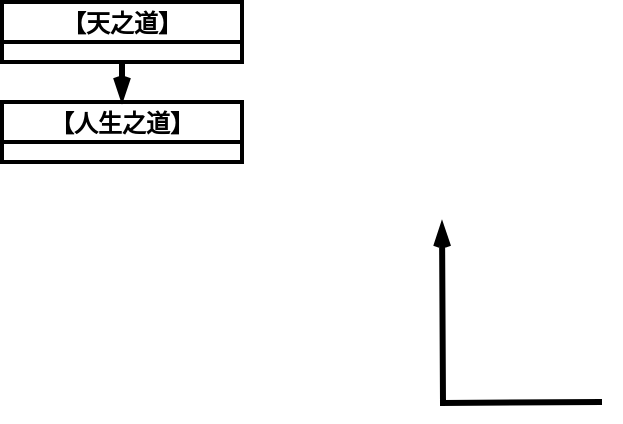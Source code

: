<mxfile version="24.7.2" type="github" pages="2">
  <diagram name="郑浩晖的道和术" id="xdd85kt4x6ykVew1ncTJ">
    <mxGraphModel dx="1430" dy="823" grid="1" gridSize="10" guides="1" tooltips="1" connect="1" arrows="1" fold="1" page="1" pageScale="1" pageWidth="827" pageHeight="1169" math="0" shadow="0">
      <root>
        <mxCell id="0" />
        <mxCell id="1" parent="0" />
        <mxCell id="6MZimNjnhGkX_BWOf8k2-2" value="  【人生之道】  " style="swimlane;startSize=20;labelBackgroundColor=default;strokeWidth=2;fillColor=default;glass=0;" parent="1" vertex="1" collapsed="1">
          <mxGeometry x="40" y="100" width="120" height="30" as="geometry">
            <mxRectangle x="40" y="100" width="640" height="480" as="alternateBounds" />
          </mxGeometry>
        </mxCell>
        <mxCell id="KErZZnCYTvHqdoczjKQW-4" value="" style="rounded=0;whiteSpace=wrap;html=1;" vertex="1" parent="6MZimNjnhGkX_BWOf8k2-2">
          <mxGeometry x="1" y="21" width="638" height="458" as="geometry" />
        </mxCell>
        <mxCell id="6MZimNjnhGkX_BWOf8k2-39" value="&lt;b&gt;用啥不重要，庸人自扰&lt;/b&gt;" style="rounded=0;whiteSpace=wrap;html=1;fillColor=none;fontColor=#333333;strokeColor=#666666;verticalAlign=top;dashed=1;" parent="6MZimNjnhGkX_BWOf8k2-2" vertex="1">
          <mxGeometry x="470" y="190" width="150" height="110" as="geometry" />
        </mxCell>
        <mxCell id="6MZimNjnhGkX_BWOf8k2-34" style="edgeStyle=orthogonalEdgeStyle;rounded=0;orthogonalLoop=1;jettySize=auto;html=1;entryX=0.5;entryY=0;entryDx=0;entryDy=0;strokeWidth=3;endArrow=openThin;endFill=0;" parent="6MZimNjnhGkX_BWOf8k2-2" source="6MZimNjnhGkX_BWOf8k2-12" target="6MZimNjnhGkX_BWOf8k2-14" edge="1">
          <mxGeometry relative="1" as="geometry" />
        </mxCell>
        <mxCell id="6MZimNjnhGkX_BWOf8k2-12" value="&lt;b&gt;道和术回答的问题&lt;/b&gt;" style="rounded=0;whiteSpace=wrap;html=1;fillColor=#f5f5f5;fontColor=#333333;strokeColor=#666666;verticalAlign=top;strokeWidth=2;" parent="6MZimNjnhGkX_BWOf8k2-2" vertex="1">
          <mxGeometry x="190" y="30" width="240" height="110" as="geometry" />
        </mxCell>
        <mxCell id="6MZimNjnhGkX_BWOf8k2-10" value="&lt;b style=&quot;color: rgb(51, 51, 51);&quot;&gt;【道】&lt;/b&gt;&lt;span style=&quot;color: rgb(51, 51, 51);&quot;&gt;&lt;b&gt;本质&lt;/b&gt;，回答：&quot;&lt;/span&gt;做什么，为什么&quot;" style="rounded=0;whiteSpace=wrap;html=1;verticalAlign=top;" parent="6MZimNjnhGkX_BWOf8k2-2" vertex="1">
          <mxGeometry x="200" y="60" width="220" height="30" as="geometry" />
        </mxCell>
        <mxCell id="6MZimNjnhGkX_BWOf8k2-13" value="&lt;b style=&quot;color: rgb(51, 51, 51);&quot;&gt;【术】&lt;/b&gt;&lt;span style=&quot;color: rgb(51, 51, 51);&quot;&gt;&lt;b&gt;方法&lt;/b&gt;，回答：&quot;用什么，怎么用&quot;&lt;/span&gt;" style="rounded=0;whiteSpace=wrap;html=1;verticalAlign=top;" parent="6MZimNjnhGkX_BWOf8k2-2" vertex="1">
          <mxGeometry x="200" y="100" width="220" height="30" as="geometry" />
        </mxCell>
        <mxCell id="6MZimNjnhGkX_BWOf8k2-36" style="edgeStyle=orthogonalEdgeStyle;rounded=0;orthogonalLoop=1;jettySize=auto;html=1;endArrow=openThin;endFill=0;strokeWidth=3;" parent="6MZimNjnhGkX_BWOf8k2-2" source="6MZimNjnhGkX_BWOf8k2-14" target="6MZimNjnhGkX_BWOf8k2-35" edge="1">
          <mxGeometry relative="1" as="geometry" />
        </mxCell>
        <mxCell id="6MZimNjnhGkX_BWOf8k2-14" value="&lt;b&gt;【人生之道】&lt;/b&gt;" style="rounded=0;whiteSpace=wrap;html=1;fillColor=#f5f5f5;fontColor=#333333;strokeColor=#666666;verticalAlign=top;strokeWidth=2;" parent="6MZimNjnhGkX_BWOf8k2-2" vertex="1">
          <mxGeometry x="190" y="170" width="240" height="110" as="geometry" />
        </mxCell>
        <mxCell id="6MZimNjnhGkX_BWOf8k2-15" value="&lt;b style=&quot;color: rgb(51, 51, 51);&quot;&gt;【道】&lt;/b&gt;&lt;span style=&quot;color: rgb(51, 51, 51);&quot;&gt;人为什么活着，活着做什么事&lt;/span&gt;" style="rounded=0;whiteSpace=wrap;html=1;verticalAlign=top;" parent="6MZimNjnhGkX_BWOf8k2-2" vertex="1">
          <mxGeometry x="200" y="200" width="220" height="30" as="geometry" />
        </mxCell>
        <mxCell id="6MZimNjnhGkX_BWOf8k2-18" value="以道驭术，术必成" style="text;html=1;align=center;verticalAlign=middle;whiteSpace=wrap;rounded=0;fontStyle=1" parent="6MZimNjnhGkX_BWOf8k2-2" vertex="1">
          <mxGeometry x="20" y="80" width="120" height="30" as="geometry" />
        </mxCell>
        <mxCell id="6MZimNjnhGkX_BWOf8k2-19" value="有术无道，止于术" style="text;html=1;align=center;verticalAlign=middle;whiteSpace=wrap;rounded=0;fontStyle=1" parent="6MZimNjnhGkX_BWOf8k2-2" vertex="1">
          <mxGeometry x="480" y="100" width="130" height="30" as="geometry" />
        </mxCell>
        <mxCell id="6MZimNjnhGkX_BWOf8k2-20" value="" style="endArrow=none;html=1;rounded=0;exitX=1;exitY=0.5;exitDx=0;exitDy=0;entryX=0;entryY=0.5;entryDx=0;entryDy=0;strokeWidth=2;fillColor=#f5f5f5;strokeColor=#666666;" parent="6MZimNjnhGkX_BWOf8k2-2" source="6MZimNjnhGkX_BWOf8k2-18" target="6MZimNjnhGkX_BWOf8k2-10" edge="1">
          <mxGeometry width="50" height="50" relative="1" as="geometry">
            <mxPoint x="110" y="-30" as="sourcePoint" />
            <mxPoint x="160" y="-80" as="targetPoint" />
          </mxGeometry>
        </mxCell>
        <mxCell id="6MZimNjnhGkX_BWOf8k2-21" value="" style="endArrow=none;html=1;rounded=0;exitX=1;exitY=0.5;exitDx=0;exitDy=0;entryX=0;entryY=0.5;entryDx=0;entryDy=0;strokeWidth=2;fillColor=#f5f5f5;strokeColor=#666666;" parent="6MZimNjnhGkX_BWOf8k2-2" source="6MZimNjnhGkX_BWOf8k2-18" target="6MZimNjnhGkX_BWOf8k2-13" edge="1">
          <mxGeometry width="50" height="50" relative="1" as="geometry">
            <mxPoint x="150" y="98" as="sourcePoint" />
            <mxPoint x="210" y="85" as="targetPoint" />
          </mxGeometry>
        </mxCell>
        <mxCell id="6MZimNjnhGkX_BWOf8k2-22" value="" style="endArrow=none;html=1;rounded=0;strokeWidth=2;fillColor=#f5f5f5;strokeColor=#666666;exitX=1;exitY=0.5;exitDx=0;exitDy=0;" parent="6MZimNjnhGkX_BWOf8k2-2" source="6MZimNjnhGkX_BWOf8k2-13" target="6MZimNjnhGkX_BWOf8k2-19" edge="1">
          <mxGeometry width="50" height="50" relative="1" as="geometry">
            <mxPoint x="420" y="113" as="sourcePoint" />
            <mxPoint x="210" y="125" as="targetPoint" />
          </mxGeometry>
        </mxCell>
        <mxCell id="6MZimNjnhGkX_BWOf8k2-23" value="有道无术，术可求" style="text;html=1;align=center;verticalAlign=middle;whiteSpace=wrap;rounded=0;fontStyle=1" parent="6MZimNjnhGkX_BWOf8k2-2" vertex="1">
          <mxGeometry x="480" y="60" width="130" height="30" as="geometry" />
        </mxCell>
        <mxCell id="6MZimNjnhGkX_BWOf8k2-24" value="" style="endArrow=none;html=1;rounded=0;strokeWidth=2;fillColor=#f5f5f5;strokeColor=#666666;exitX=1;exitY=0.5;exitDx=0;exitDy=0;entryX=0;entryY=0.5;entryDx=0;entryDy=0;" parent="6MZimNjnhGkX_BWOf8k2-2" source="6MZimNjnhGkX_BWOf8k2-10" target="6MZimNjnhGkX_BWOf8k2-23" edge="1">
          <mxGeometry width="50" height="50" relative="1" as="geometry">
            <mxPoint x="430" y="125" as="sourcePoint" />
            <mxPoint x="490" y="125" as="targetPoint" />
          </mxGeometry>
        </mxCell>
        <mxCell id="6MZimNjnhGkX_BWOf8k2-25" value="&lt;b style=&quot;color: rgb(51, 51, 51);&quot;&gt;【术】&lt;/b&gt;&lt;span style=&quot;color: rgb(51, 51, 51);&quot;&gt;人用什么活着，怎么才能用好&lt;/span&gt;" style="rounded=0;whiteSpace=wrap;html=1;verticalAlign=top;" parent="6MZimNjnhGkX_BWOf8k2-2" vertex="1">
          <mxGeometry x="200" y="240" width="220" height="30" as="geometry" />
        </mxCell>
        <mxCell id="6MZimNjnhGkX_BWOf8k2-27" value="用啃老活着&lt;div&gt;（&lt;span style=&quot;background-color: initial;&quot;&gt;啃老但打工体验生活）&lt;/span&gt;&lt;/div&gt;" style="text;html=1;align=center;verticalAlign=middle;whiteSpace=wrap;rounded=0;" parent="6MZimNjnhGkX_BWOf8k2-2" vertex="1">
          <mxGeometry x="480" y="220" width="140" height="30" as="geometry" />
        </mxCell>
        <mxCell id="6MZimNjnhGkX_BWOf8k2-29" value="用打工活着&lt;div&gt;（打工但钻研体验变强）&lt;br&gt;&lt;/div&gt;" style="text;html=1;align=center;verticalAlign=middle;whiteSpace=wrap;rounded=0;" parent="6MZimNjnhGkX_BWOf8k2-2" vertex="1">
          <mxGeometry x="480" y="260" width="140" height="30" as="geometry" />
        </mxCell>
        <mxCell id="6MZimNjnhGkX_BWOf8k2-30" value="" style="endArrow=none;html=1;rounded=0;strokeWidth=2;fillColor=#f5f5f5;strokeColor=#666666;exitX=1;exitY=0.25;exitDx=0;exitDy=0;entryX=0;entryY=0.5;entryDx=0;entryDy=0;" parent="6MZimNjnhGkX_BWOf8k2-2" source="6MZimNjnhGkX_BWOf8k2-25" target="6MZimNjnhGkX_BWOf8k2-27" edge="1">
          <mxGeometry width="50" height="50" relative="1" as="geometry">
            <mxPoint x="430" y="85" as="sourcePoint" />
            <mxPoint x="490" y="85" as="targetPoint" />
          </mxGeometry>
        </mxCell>
        <mxCell id="6MZimNjnhGkX_BWOf8k2-31" value="" style="endArrow=none;html=1;rounded=0;strokeWidth=2;fillColor=#f5f5f5;strokeColor=#666666;exitX=1;exitY=0.75;exitDx=0;exitDy=0;entryX=0;entryY=0.5;entryDx=0;entryDy=0;" parent="6MZimNjnhGkX_BWOf8k2-2" source="6MZimNjnhGkX_BWOf8k2-25" target="6MZimNjnhGkX_BWOf8k2-29" edge="1">
          <mxGeometry width="50" height="50" relative="1" as="geometry">
            <mxPoint x="430" y="125" as="sourcePoint" />
            <mxPoint x="490" y="125" as="targetPoint" />
          </mxGeometry>
        </mxCell>
        <mxCell id="6MZimNjnhGkX_BWOf8k2-32" value="&lt;div&gt;&lt;b style=&quot;background-color: initial;&quot;&gt;&lt;span style=&quot;background-color: initial;&quot;&gt;看世间百态&lt;/span&gt;&lt;/b&gt;&lt;br&gt;&lt;/div&gt;&lt;div&gt;&lt;b&gt;尝人间冷暖&lt;/b&gt;&lt;/div&gt;" style="text;html=1;align=center;verticalAlign=middle;whiteSpace=wrap;rounded=0;" parent="6MZimNjnhGkX_BWOf8k2-2" vertex="1">
          <mxGeometry x="20" y="210" width="120" height="50" as="geometry" />
        </mxCell>
        <mxCell id="6MZimNjnhGkX_BWOf8k2-33" value="" style="endArrow=none;html=1;rounded=0;strokeWidth=2;fillColor=#f5f5f5;strokeColor=#666666;entryX=1;entryY=0.5;entryDx=0;entryDy=0;exitX=0;exitY=0.5;exitDx=0;exitDy=0;" parent="6MZimNjnhGkX_BWOf8k2-2" source="6MZimNjnhGkX_BWOf8k2-15" target="6MZimNjnhGkX_BWOf8k2-32" edge="1">
          <mxGeometry width="50" height="50" relative="1" as="geometry">
            <mxPoint x="210" y="210" as="sourcePoint" />
            <mxPoint x="490" y="245" as="targetPoint" />
          </mxGeometry>
        </mxCell>
        <mxCell id="6MZimNjnhGkX_BWOf8k2-35" value="&lt;b&gt;【领域之道】&lt;/b&gt;" style="rounded=0;whiteSpace=wrap;html=1;fillColor=#f5f5f5;fontColor=#333333;strokeColor=#666666;verticalAlign=top;strokeWidth=2;" parent="6MZimNjnhGkX_BWOf8k2-2" vertex="1">
          <mxGeometry x="190" y="310" width="240" height="150" as="geometry" />
        </mxCell>
        <mxCell id="6MZimNjnhGkX_BWOf8k2-40" value="" style="endArrow=none;html=1;rounded=0;strokeWidth=2;fillColor=#f5f5f5;strokeColor=#666666;entryX=1;entryY=0.5;entryDx=0;entryDy=0;exitX=0;exitY=0.5;exitDx=0;exitDy=0;" parent="6MZimNjnhGkX_BWOf8k2-2" source="6MZimNjnhGkX_BWOf8k2-25" target="6MZimNjnhGkX_BWOf8k2-32" edge="1">
          <mxGeometry width="50" height="50" relative="1" as="geometry">
            <mxPoint x="210" y="225" as="sourcePoint" />
            <mxPoint x="150" y="225" as="targetPoint" />
          </mxGeometry>
        </mxCell>
        <mxCell id="6MZimNjnhGkX_BWOf8k2-41" value="&lt;b style=&quot;color: rgb(51, 51, 51);&quot;&gt;【领域之术】&lt;/b&gt;&lt;span style=&quot;color: rgb(51, 51, 51);&quot;&gt;回答&lt;/span&gt;&lt;span style=&quot;color: rgb(51, 51, 51);&quot;&gt;测试方法和技术&lt;/span&gt;" style="rounded=0;whiteSpace=wrap;html=1;verticalAlign=top;" parent="6MZimNjnhGkX_BWOf8k2-2" vertex="1">
          <mxGeometry x="200" y="420" width="220" height="30" as="geometry" />
        </mxCell>
        <mxCell id="6MZimNjnhGkX_BWOf8k2-42" value="&lt;b style=&quot;color: rgb(51, 51, 51);&quot;&gt;【人生之道】&lt;/b&gt;&lt;span style=&quot;color: rgb(51, 51, 51);&quot;&gt;回答&lt;/span&gt;&lt;span style=&quot;color: rgb(51, 51, 51);&quot;&gt;深耕测试领域的动机&lt;/span&gt;" style="rounded=0;whiteSpace=wrap;html=1;verticalAlign=top;" parent="6MZimNjnhGkX_BWOf8k2-2" vertex="1">
          <mxGeometry x="200" y="340" width="220" height="30" as="geometry" />
        </mxCell>
        <mxCell id="6MZimNjnhGkX_BWOf8k2-43" value="&lt;span style=&quot;font-weight: normal;&quot;&gt;白盒测工具链&lt;/span&gt;&lt;div&gt;&lt;span style=&quot;font-weight: 400;&quot;&gt;黑盒测工具链&lt;/span&gt;&lt;/div&gt;" style="text;html=1;align=center;verticalAlign=middle;whiteSpace=wrap;rounded=0;fontStyle=1" parent="6MZimNjnhGkX_BWOf8k2-2" vertex="1">
          <mxGeometry x="470" y="420" width="140" height="30" as="geometry" />
        </mxCell>
        <mxCell id="6MZimNjnhGkX_BWOf8k2-44" value="" style="endArrow=none;html=1;rounded=0;strokeWidth=2;fillColor=#f5f5f5;strokeColor=#666666;exitX=1;exitY=0.5;exitDx=0;exitDy=0;entryX=0;entryY=0.5;entryDx=0;entryDy=0;" parent="6MZimNjnhGkX_BWOf8k2-2" source="6MZimNjnhGkX_BWOf8k2-41" target="6MZimNjnhGkX_BWOf8k2-43" edge="1">
          <mxGeometry width="50" height="50" relative="1" as="geometry">
            <mxPoint x="430" y="313" as="sourcePoint" />
            <mxPoint x="490" y="325" as="targetPoint" />
          </mxGeometry>
        </mxCell>
        <mxCell id="6MZimNjnhGkX_BWOf8k2-49" value="&lt;b style=&quot;color: rgb(51, 51, 51);&quot;&gt;【领域之道】&lt;/b&gt;&lt;span style=&quot;color: rgb(51, 51, 51);&quot;&gt;回答&lt;/span&gt;&lt;span style=&quot;color: rgb(51, 51, 51);&quot;&gt;测试理念和原则&lt;/span&gt;" style="rounded=0;whiteSpace=wrap;html=1;verticalAlign=top;" parent="6MZimNjnhGkX_BWOf8k2-2" vertex="1">
          <mxGeometry x="200" y="380" width="220" height="30" as="geometry" />
        </mxCell>
        <mxCell id="6MZimNjnhGkX_BWOf8k2-50" value="&lt;span style=&quot;font-weight: 400;&quot;&gt;在软件内覆盖代码逻辑&lt;/span&gt;&lt;div&gt;&lt;span style=&quot;font-weight: 400;&quot;&gt;从软件外覆盖用户场景&lt;/span&gt;&lt;/div&gt;" style="text;html=1;align=center;verticalAlign=middle;whiteSpace=wrap;rounded=0;fontStyle=1" parent="6MZimNjnhGkX_BWOf8k2-2" vertex="1">
          <mxGeometry x="470" y="375" width="140" height="40" as="geometry" />
        </mxCell>
        <mxCell id="6MZimNjnhGkX_BWOf8k2-51" value="" style="endArrow=none;html=1;rounded=0;strokeWidth=2;fillColor=#f5f5f5;strokeColor=#666666;exitX=1;exitY=0.5;exitDx=0;exitDy=0;entryX=0;entryY=0.5;entryDx=0;entryDy=0;" parent="6MZimNjnhGkX_BWOf8k2-2" source="6MZimNjnhGkX_BWOf8k2-49" target="6MZimNjnhGkX_BWOf8k2-50" edge="1">
          <mxGeometry width="50" height="50" relative="1" as="geometry">
            <mxPoint x="430" y="445" as="sourcePoint" />
            <mxPoint x="480" y="445" as="targetPoint" />
          </mxGeometry>
        </mxCell>
        <mxCell id="6MZimNjnhGkX_BWOf8k2-52" value="&lt;span style=&quot;font-weight: 400;&quot;&gt;探索体验测试工程&lt;/span&gt;&lt;div&gt;&lt;span style=&quot;font-weight: 400; background-color: initial;&quot;&gt;领域的风景&lt;/span&gt;&lt;/div&gt;" style="text;html=1;align=center;verticalAlign=middle;whiteSpace=wrap;rounded=0;fontStyle=1" parent="6MZimNjnhGkX_BWOf8k2-2" vertex="1">
          <mxGeometry x="470" y="335" width="140" height="40" as="geometry" />
        </mxCell>
        <mxCell id="6MZimNjnhGkX_BWOf8k2-53" value="" style="endArrow=none;html=1;rounded=0;strokeWidth=2;fillColor=#f5f5f5;strokeColor=#666666;exitX=1;exitY=0.5;exitDx=0;exitDy=0;entryX=0;entryY=0.5;entryDx=0;entryDy=0;" parent="6MZimNjnhGkX_BWOf8k2-2" source="6MZimNjnhGkX_BWOf8k2-42" target="6MZimNjnhGkX_BWOf8k2-52" edge="1">
          <mxGeometry width="50" height="50" relative="1" as="geometry">
            <mxPoint x="430" y="273" as="sourcePoint" />
            <mxPoint x="490" y="285" as="targetPoint" />
          </mxGeometry>
        </mxCell>
        <mxCell id="6MZimNjnhGkX_BWOf8k2-54" value="&lt;span style=&quot;font-weight: normal;&quot;&gt;虚，但可名状&lt;/span&gt;" style="text;html=1;align=center;verticalAlign=middle;whiteSpace=wrap;rounded=0;fontStyle=1" parent="6MZimNjnhGkX_BWOf8k2-2" vertex="1">
          <mxGeometry x="100" y="380" width="80" height="30" as="geometry" />
        </mxCell>
        <mxCell id="6MZimNjnhGkX_BWOf8k2-55" value="&lt;span style=&quot;font-weight: normal;&quot;&gt;虚而不可名状&lt;/span&gt;" style="text;html=1;align=center;verticalAlign=middle;whiteSpace=wrap;rounded=0;fontStyle=1" parent="6MZimNjnhGkX_BWOf8k2-2" vertex="1">
          <mxGeometry x="100" y="340" width="80" height="30" as="geometry" />
        </mxCell>
        <mxCell id="6MZimNjnhGkX_BWOf8k2-56" value="" style="endArrow=none;html=1;rounded=0;strokeWidth=2;fillColor=#f5f5f5;strokeColor=#666666;exitX=1;exitY=0.5;exitDx=0;exitDy=0;entryX=0;entryY=0.5;entryDx=0;entryDy=0;" parent="6MZimNjnhGkX_BWOf8k2-2" source="6MZimNjnhGkX_BWOf8k2-55" target="6MZimNjnhGkX_BWOf8k2-42" edge="1">
          <mxGeometry width="50" height="50" relative="1" as="geometry">
            <mxPoint x="430" y="365" as="sourcePoint" />
            <mxPoint x="480" y="365" as="targetPoint" />
          </mxGeometry>
        </mxCell>
        <mxCell id="6MZimNjnhGkX_BWOf8k2-57" value="" style="endArrow=none;html=1;rounded=0;strokeWidth=2;fillColor=#f5f5f5;strokeColor=#666666;entryX=0;entryY=0.5;entryDx=0;entryDy=0;" parent="6MZimNjnhGkX_BWOf8k2-2" source="6MZimNjnhGkX_BWOf8k2-54" target="6MZimNjnhGkX_BWOf8k2-49" edge="1">
          <mxGeometry width="50" height="50" relative="1" as="geometry">
            <mxPoint x="150" y="365" as="sourcePoint" />
            <mxPoint x="210" y="365" as="targetPoint" />
          </mxGeometry>
        </mxCell>
        <mxCell id="6MZimNjnhGkX_BWOf8k2-58" value="&lt;span style=&quot;font-weight: normal;&quot;&gt;实，也可名状&lt;/span&gt;" style="text;html=1;align=center;verticalAlign=middle;whiteSpace=wrap;rounded=0;fontStyle=1" parent="6MZimNjnhGkX_BWOf8k2-2" vertex="1">
          <mxGeometry x="100" y="420" width="80" height="30" as="geometry" />
        </mxCell>
        <mxCell id="6MZimNjnhGkX_BWOf8k2-59" value="" style="endArrow=none;html=1;rounded=0;strokeWidth=2;fillColor=#f5f5f5;strokeColor=#666666;entryX=0;entryY=0.5;entryDx=0;entryDy=0;exitX=1;exitY=0.5;exitDx=0;exitDy=0;" parent="6MZimNjnhGkX_BWOf8k2-2" source="6MZimNjnhGkX_BWOf8k2-58" target="6MZimNjnhGkX_BWOf8k2-41" edge="1">
          <mxGeometry width="50" height="50" relative="1" as="geometry">
            <mxPoint x="170" y="405" as="sourcePoint" />
            <mxPoint x="210" y="405" as="targetPoint" />
          </mxGeometry>
        </mxCell>
        <mxCell id="6MZimNjnhGkX_BWOf8k2-60" value="&lt;span style=&quot;&quot;&gt;&lt;b&gt;上人用道&lt;/b&gt;&lt;/span&gt;" style="text;html=1;align=center;verticalAlign=middle;whiteSpace=wrap;rounded=0;fontStyle=0" parent="6MZimNjnhGkX_BWOf8k2-2" vertex="1">
          <mxGeometry x="10" y="360" width="60" height="30" as="geometry" />
        </mxCell>
        <mxCell id="6MZimNjnhGkX_BWOf8k2-61" value="" style="endArrow=none;html=1;rounded=0;strokeWidth=2;fillColor=#f5f5f5;strokeColor=#666666;exitX=1;exitY=0.25;exitDx=0;exitDy=0;entryX=0;entryY=0.75;entryDx=0;entryDy=0;" parent="6MZimNjnhGkX_BWOf8k2-2" source="6MZimNjnhGkX_BWOf8k2-60" target="6MZimNjnhGkX_BWOf8k2-55" edge="1">
          <mxGeometry width="50" height="50" relative="1" as="geometry">
            <mxPoint x="190" y="365" as="sourcePoint" />
            <mxPoint x="210" y="365" as="targetPoint" />
          </mxGeometry>
        </mxCell>
        <mxCell id="6MZimNjnhGkX_BWOf8k2-62" value="" style="endArrow=none;html=1;rounded=0;strokeWidth=2;fillColor=#f5f5f5;strokeColor=#666666;exitX=1;exitY=0.75;exitDx=0;exitDy=0;entryX=0;entryY=0.25;entryDx=0;entryDy=0;" parent="6MZimNjnhGkX_BWOf8k2-2" source="6MZimNjnhGkX_BWOf8k2-60" target="6MZimNjnhGkX_BWOf8k2-54" edge="1">
          <mxGeometry width="50" height="50" relative="1" as="geometry">
            <mxPoint x="80" y="378" as="sourcePoint" />
            <mxPoint x="110" y="365" as="targetPoint" />
          </mxGeometry>
        </mxCell>
        <mxCell id="6MZimNjnhGkX_BWOf8k2-63" value="中人用术" style="text;html=1;align=center;verticalAlign=middle;whiteSpace=wrap;rounded=0;fontStyle=1" parent="6MZimNjnhGkX_BWOf8k2-2" vertex="1">
          <mxGeometry x="10" y="400" width="60" height="30" as="geometry" />
        </mxCell>
        <mxCell id="6MZimNjnhGkX_BWOf8k2-64" value="" style="endArrow=none;html=1;rounded=0;strokeWidth=2;fillColor=#f5f5f5;strokeColor=#666666;exitX=1;exitY=0.25;exitDx=0;exitDy=0;entryX=0;entryY=0.75;entryDx=0;entryDy=0;" parent="6MZimNjnhGkX_BWOf8k2-2" source="6MZimNjnhGkX_BWOf8k2-63" target="6MZimNjnhGkX_BWOf8k2-54" edge="1">
          <mxGeometry width="50" height="50" relative="1" as="geometry">
            <mxPoint x="80" y="393" as="sourcePoint" />
            <mxPoint x="110" y="398" as="targetPoint" />
          </mxGeometry>
        </mxCell>
        <mxCell id="6MZimNjnhGkX_BWOf8k2-65" value="" style="endArrow=none;html=1;rounded=0;strokeWidth=2;fillColor=#f5f5f5;strokeColor=#666666;exitX=1;exitY=0.75;exitDx=0;exitDy=0;entryX=0;entryY=0.25;entryDx=0;entryDy=0;" parent="6MZimNjnhGkX_BWOf8k2-2" source="6MZimNjnhGkX_BWOf8k2-63" target="6MZimNjnhGkX_BWOf8k2-58" edge="1">
          <mxGeometry width="50" height="50" relative="1" as="geometry">
            <mxPoint x="80" y="418" as="sourcePoint" />
            <mxPoint x="110" y="413" as="targetPoint" />
          </mxGeometry>
        </mxCell>
        <mxCell id="6MZimNjnhGkX_BWOf8k2-66" value="下人用力" style="text;html=1;align=center;verticalAlign=middle;whiteSpace=wrap;rounded=0;fontStyle=1" parent="6MZimNjnhGkX_BWOf8k2-2" vertex="1">
          <mxGeometry x="10" y="440" width="60" height="30" as="geometry" />
        </mxCell>
        <mxCell id="hi7xWr7pKZvXfxkQETyn-13" style="rounded=0;orthogonalLoop=1;jettySize=auto;html=1;endArrow=openThin;endFill=0;strokeWidth=3;entryX=0.5;entryY=0;entryDx=0;entryDy=0;edgeStyle=orthogonalEdgeStyle;exitX=0.5;exitY=1;exitDx=0;exitDy=0;" edge="1" parent="1" source="KErZZnCYTvHqdoczjKQW-20">
          <mxGeometry relative="1" as="geometry">
            <mxPoint x="340" y="250" as="sourcePoint" />
            <mxPoint x="260" y="160" as="targetPoint" />
            <Array as="points" />
          </mxGeometry>
        </mxCell>
        <mxCell id="qCd09o-R3Io5yO6Jf_Y7-26" style="rounded=0;orthogonalLoop=1;jettySize=auto;html=1;endArrow=openThin;endFill=0;strokeWidth=3;entryX=0.5;entryY=0;entryDx=0;entryDy=0;exitX=0.5;exitY=1;exitDx=0;exitDy=0;edgeStyle=orthogonalEdgeStyle;" edge="1" parent="1" source="uPz3xuU_u2_CBkP906r7-39" target="6MZimNjnhGkX_BWOf8k2-2">
          <mxGeometry relative="1" as="geometry">
            <mxPoint x="100" y="70" as="sourcePoint" />
            <mxPoint x="110" y="170" as="targetPoint" />
          </mxGeometry>
        </mxCell>
        <mxCell id="uPz3xuU_u2_CBkP906r7-38" value="  【天之道】  " style="swimlane;startSize=20;labelBackgroundColor=default;strokeWidth=2;" vertex="1" collapsed="1" parent="1">
          <mxGeometry x="40" y="50" width="120" height="30" as="geometry">
            <mxRectangle x="40" y="50" width="640" height="480" as="alternateBounds" />
          </mxGeometry>
        </mxCell>
        <mxCell id="uPz3xuU_u2_CBkP906r7-39" value="" style="rounded=0;whiteSpace=wrap;html=1;strokeColor=none;" vertex="1" parent="uPz3xuU_u2_CBkP906r7-38">
          <mxGeometry x="1" y="21" width="638" height="458" as="geometry" />
        </mxCell>
        <mxCell id="uPz3xuU_u2_CBkP906r7-40" value="" style="rounded=0;orthogonalLoop=1;jettySize=auto;html=1;endArrow=openThin;endFill=0;strokeWidth=3;exitX=0.5;exitY=1;exitDx=0;exitDy=0;entryX=0.5;entryY=0;entryDx=0;entryDy=0;" edge="1" parent="uPz3xuU_u2_CBkP906r7-38" source="uPz3xuU_u2_CBkP906r7-47" target="uPz3xuU_u2_CBkP906r7-41">
          <mxGeometry x="-0.2" y="15" relative="1" as="geometry">
            <mxPoint x="220" y="244.66" as="sourcePoint" />
            <mxPoint x="240" y="200" as="targetPoint" />
            <mxPoint as="offset" />
          </mxGeometry>
        </mxCell>
        <mxCell id="uPz3xuU_u2_CBkP906r7-41" value="&lt;b&gt;人之道：&lt;/b&gt;我之前" style="rounded=0;whiteSpace=wrap;html=1;fillColor=#f5f5f5;fontColor=#333333;strokeColor=#666666;verticalAlign=top;strokeWidth=2;" vertex="1" parent="uPz3xuU_u2_CBkP906r7-38">
          <mxGeometry x="40" y="135" width="560" height="70" as="geometry" />
        </mxCell>
        <mxCell id="uPz3xuU_u2_CBkP906r7-42" value="&lt;b&gt;人类社会的本质&lt;/b&gt;" style="rounded=0;whiteSpace=wrap;html=1;verticalAlign=top;strokeWidth=2;" vertex="1" parent="uPz3xuU_u2_CBkP906r7-38">
          <mxGeometry x="490" y="165" width="100" height="30" as="geometry" />
        </mxCell>
        <mxCell id="uPz3xuU_u2_CBkP906r7-43" value="&lt;b&gt;人和事物的关系&lt;/b&gt;" style="rounded=0;whiteSpace=wrap;html=1;verticalAlign=top;strokeWidth=2;" vertex="1" parent="uPz3xuU_u2_CBkP906r7-38">
          <mxGeometry x="380" y="165" width="100" height="30" as="geometry" />
        </mxCell>
        <mxCell id="uPz3xuU_u2_CBkP906r7-44" value="&lt;b&gt;人类文明的起源&lt;/b&gt;" style="rounded=0;whiteSpace=wrap;html=1;verticalAlign=top;strokeWidth=2;" vertex="1" parent="uPz3xuU_u2_CBkP906r7-38">
          <mxGeometry x="50" y="165" width="100" height="30" as="geometry" />
        </mxCell>
        <mxCell id="uPz3xuU_u2_CBkP906r7-45" value="&lt;b&gt;人类文明的演变&lt;/b&gt;" style="rounded=0;whiteSpace=wrap;html=1;verticalAlign=top;strokeWidth=2;" vertex="1" parent="uPz3xuU_u2_CBkP906r7-38">
          <mxGeometry x="160" y="165" width="100" height="30" as="geometry" />
        </mxCell>
        <mxCell id="uPz3xuU_u2_CBkP906r7-46" value="&lt;b&gt;人类文明的意义&lt;/b&gt;" style="rounded=0;whiteSpace=wrap;html=1;verticalAlign=top;strokeWidth=2;" vertex="1" parent="uPz3xuU_u2_CBkP906r7-38">
          <mxGeometry x="270" y="165" width="100" height="30" as="geometry" />
        </mxCell>
        <mxCell id="uPz3xuU_u2_CBkP906r7-47" value="&lt;b&gt;天之道：&lt;/b&gt;人之前" style="rounded=0;whiteSpace=wrap;html=1;fillColor=#f5f5f5;fontColor=#333333;strokeColor=#666666;verticalAlign=top;strokeWidth=2;" vertex="1" parent="uPz3xuU_u2_CBkP906r7-38">
          <mxGeometry x="40" y="40" width="560" height="70" as="geometry" />
        </mxCell>
        <mxCell id="uPz3xuU_u2_CBkP906r7-48" value="&lt;b&gt;世界的起源&lt;/b&gt;" style="rounded=0;whiteSpace=wrap;html=1;verticalAlign=top;strokeWidth=2;" vertex="1" parent="uPz3xuU_u2_CBkP906r7-38">
          <mxGeometry x="50" y="70" width="100" height="30" as="geometry" />
        </mxCell>
        <mxCell id="uPz3xuU_u2_CBkP906r7-49" value="&lt;b&gt;万物的演变&lt;/b&gt;" style="rounded=0;whiteSpace=wrap;html=1;verticalAlign=top;strokeWidth=2;" vertex="1" parent="uPz3xuU_u2_CBkP906r7-38">
          <mxGeometry x="160" y="70" width="98" height="30" as="geometry" />
        </mxCell>
        <mxCell id="uPz3xuU_u2_CBkP906r7-50" value="&lt;b&gt;事物的关系&lt;/b&gt;" style="rounded=0;whiteSpace=wrap;html=1;verticalAlign=top;strokeWidth=2;" vertex="1" parent="uPz3xuU_u2_CBkP906r7-38">
          <mxGeometry x="380" y="70" width="100" height="30" as="geometry" />
        </mxCell>
        <mxCell id="uPz3xuU_u2_CBkP906r7-51" value="&lt;b&gt;群体的本质&lt;/b&gt;" style="rounded=0;whiteSpace=wrap;html=1;verticalAlign=top;strokeWidth=2;" vertex="1" parent="uPz3xuU_u2_CBkP906r7-38">
          <mxGeometry x="490" y="70" width="100" height="30" as="geometry" />
        </mxCell>
        <mxCell id="uPz3xuU_u2_CBkP906r7-52" value="&lt;b&gt;存在的意义&lt;/b&gt;" style="rounded=0;whiteSpace=wrap;html=1;verticalAlign=top;strokeWidth=2;" vertex="1" parent="uPz3xuU_u2_CBkP906r7-38">
          <mxGeometry x="270" y="70" width="98" height="30" as="geometry" />
        </mxCell>
        <mxCell id="uPz3xuU_u2_CBkP906r7-53" value="&lt;b&gt;我之道：&lt;/b&gt;我之后" style="rounded=0;whiteSpace=wrap;html=1;fillColor=#f5f5f5;fontColor=#333333;strokeColor=#666666;verticalAlign=top;strokeWidth=2;" vertex="1" parent="uPz3xuU_u2_CBkP906r7-38">
          <mxGeometry x="40" y="230" width="560" height="70" as="geometry" />
        </mxCell>
        <mxCell id="uPz3xuU_u2_CBkP906r7-54" value="" style="rounded=0;orthogonalLoop=1;jettySize=auto;html=1;endArrow=openThin;endFill=0;strokeWidth=3;exitX=0.5;exitY=1;exitDx=0;exitDy=0;entryX=0.5;entryY=0;entryDx=0;entryDy=0;" edge="1" parent="uPz3xuU_u2_CBkP906r7-38">
          <mxGeometry x="-0.2" y="15" relative="1" as="geometry">
            <mxPoint x="319.71" y="205" as="sourcePoint" />
            <mxPoint x="319.71" y="230" as="targetPoint" />
            <mxPoint as="offset" />
          </mxGeometry>
        </mxCell>
        <mxCell id="uPz3xuU_u2_CBkP906r7-55" value="" style="rounded=0;orthogonalLoop=1;jettySize=auto;html=1;endArrow=none;endFill=0;fillColor=#f5f5f5;strokeColor=#666666;strokeWidth=2;exitX=0.5;exitY=1;exitDx=0;exitDy=0;entryX=0.5;entryY=0;entryDx=0;entryDy=0;" edge="1" parent="uPz3xuU_u2_CBkP906r7-38" source="uPz3xuU_u2_CBkP906r7-56" target="uPz3xuU_u2_CBkP906r7-74">
          <mxGeometry relative="1" as="geometry" />
        </mxCell>
        <mxCell id="uPz3xuU_u2_CBkP906r7-56" value="&lt;b&gt;我的人生之道&lt;/b&gt;" style="rounded=0;whiteSpace=wrap;html=1;verticalAlign=top;strokeWidth=2;" vertex="1" parent="uPz3xuU_u2_CBkP906r7-38">
          <mxGeometry x="50" y="260" width="100" height="30" as="geometry" />
        </mxCell>
        <mxCell id="uPz3xuU_u2_CBkP906r7-57" value="&lt;b&gt;我的为人之道&lt;/b&gt;" style="rounded=0;whiteSpace=wrap;html=1;verticalAlign=top;strokeWidth=2;" vertex="1" parent="uPz3xuU_u2_CBkP906r7-38">
          <mxGeometry x="160" y="260" width="100" height="30" as="geometry" />
        </mxCell>
        <mxCell id="uPz3xuU_u2_CBkP906r7-58" value="&lt;b&gt;我的处世之道&lt;/b&gt;" style="rounded=0;whiteSpace=wrap;html=1;verticalAlign=top;strokeWidth=2;" vertex="1" parent="uPz3xuU_u2_CBkP906r7-38">
          <mxGeometry x="270" y="260" width="100" height="30" as="geometry" />
        </mxCell>
        <mxCell id="uPz3xuU_u2_CBkP906r7-59" value="&lt;b&gt;我的行事之道&lt;/b&gt;" style="rounded=0;whiteSpace=wrap;html=1;verticalAlign=top;strokeWidth=2;" vertex="1" parent="uPz3xuU_u2_CBkP906r7-38">
          <mxGeometry x="380" y="260" width="100" height="30" as="geometry" />
        </mxCell>
        <mxCell id="uPz3xuU_u2_CBkP906r7-60" value="&lt;b&gt;我的领域之道&lt;/b&gt;" style="rounded=0;whiteSpace=wrap;html=1;verticalAlign=top;strokeWidth=2;" vertex="1" parent="uPz3xuU_u2_CBkP906r7-38">
          <mxGeometry x="490" y="260" width="100" height="30" as="geometry" />
        </mxCell>
        <mxCell id="uPz3xuU_u2_CBkP906r7-61" value="和自己相处的理念" style="text;html=1;align=center;verticalAlign=middle;whiteSpace=wrap;rounded=0;labelBackgroundColor=default;" vertex="1" parent="uPz3xuU_u2_CBkP906r7-38">
          <mxGeometry x="50" y="330" width="100" height="30" as="geometry" />
        </mxCell>
        <mxCell id="uPz3xuU_u2_CBkP906r7-62" value="" style="rounded=0;orthogonalLoop=1;jettySize=auto;html=1;endArrow=none;endFill=0;fillColor=#f5f5f5;strokeColor=#666666;strokeWidth=2;entryX=0.5;entryY=0;entryDx=0;entryDy=0;" edge="1" parent="uPz3xuU_u2_CBkP906r7-38" target="uPz3xuU_u2_CBkP906r7-71">
          <mxGeometry relative="1" as="geometry">
            <mxPoint x="210" y="290" as="sourcePoint" />
            <mxPoint x="209.86" y="330" as="targetPoint" />
          </mxGeometry>
        </mxCell>
        <mxCell id="uPz3xuU_u2_CBkP906r7-63" value="" style="rounded=0;orthogonalLoop=1;jettySize=auto;html=1;endArrow=none;endFill=0;fillColor=#f5f5f5;strokeColor=#666666;strokeWidth=2;exitX=0.5;exitY=1;exitDx=0;exitDy=0;entryX=0.5;entryY=0;entryDx=0;entryDy=0;" edge="1" parent="uPz3xuU_u2_CBkP906r7-38" target="uPz3xuU_u2_CBkP906r7-70">
          <mxGeometry relative="1" as="geometry">
            <mxPoint x="319.63" y="290" as="sourcePoint" />
            <mxPoint x="318.37" y="330" as="targetPoint" />
          </mxGeometry>
        </mxCell>
        <mxCell id="uPz3xuU_u2_CBkP906r7-64" value="" style="rounded=0;orthogonalLoop=1;jettySize=auto;html=1;endArrow=none;endFill=0;fillColor=#f5f5f5;strokeColor=#666666;strokeWidth=2;exitX=0.5;exitY=1;exitDx=0;exitDy=0;entryX=0.5;entryY=0;entryDx=0;entryDy=0;" edge="1" parent="uPz3xuU_u2_CBkP906r7-38" source="uPz3xuU_u2_CBkP906r7-59" target="uPz3xuU_u2_CBkP906r7-68">
          <mxGeometry relative="1" as="geometry">
            <mxPoint x="329.63" y="300" as="sourcePoint" />
            <mxPoint x="430" y="330" as="targetPoint" />
          </mxGeometry>
        </mxCell>
        <mxCell id="uPz3xuU_u2_CBkP906r7-65" value="" style="rounded=0;orthogonalLoop=1;jettySize=auto;html=1;endArrow=none;endFill=0;fillColor=#f5f5f5;strokeColor=#666666;strokeWidth=2;exitX=0.5;exitY=1;exitDx=0;exitDy=0;entryX=0.5;entryY=0;entryDx=0;entryDy=0;" edge="1" parent="uPz3xuU_u2_CBkP906r7-38" source="uPz3xuU_u2_CBkP906r7-60" target="uPz3xuU_u2_CBkP906r7-66">
          <mxGeometry relative="1" as="geometry">
            <mxPoint x="440" y="300" as="sourcePoint" />
            <mxPoint x="440" y="340" as="targetPoint" />
          </mxGeometry>
        </mxCell>
        <mxCell id="uPz3xuU_u2_CBkP906r7-66" value="&lt;div&gt;&lt;span style=&quot;forced-color-adjust: none; color: rgb(0, 0, 0); font-family: Helvetica; font-size: 12px; font-style: normal; font-variant-ligatures: normal; font-variant-caps: normal; letter-spacing: normal; orphans: 2; text-indent: 0px; text-transform: none; widows: 2; word-spacing: 0px; -webkit-text-stroke-width: 0px; white-space: normal; background-color: rgb(251, 251, 251); text-decoration-thickness: initial; text-decoration-style: initial; text-decoration-color: initial;&quot;&gt;&lt;b&gt;例【测试之道】&lt;/b&gt;&lt;/span&gt;&lt;/div&gt;&lt;span style=&quot;forced-color-adjust: none; color: rgb(0, 0, 0); font-family: Helvetica; font-size: 12px; font-style: normal; font-variant-ligatures: normal; font-variant-caps: normal; letter-spacing: normal; orphans: 2; text-indent: 0px; text-transform: none; widows: 2; word-spacing: 0px; -webkit-text-stroke-width: 0px; white-space: normal; background-color: rgb(251, 251, 251); text-decoration-thickness: initial; text-decoration-style: initial; text-decoration-color: initial; font-weight: 400;&quot;&gt;内测代码逻辑&lt;/span&gt;&lt;div style=&quot;forced-color-adjust: none; color: rgb(0, 0, 0); font-family: Helvetica; font-size: 12px; font-style: normal; font-variant-ligatures: normal; font-variant-caps: normal; font-weight: 700; letter-spacing: normal; orphans: 2; text-indent: 0px; text-transform: none; widows: 2; word-spacing: 0px; -webkit-text-stroke-width: 0px; white-space: normal; background-color: rgb(251, 251, 251); text-decoration-thickness: initial; text-decoration-style: initial; text-decoration-color: initial;&quot;&gt;&lt;span style=&quot;forced-color-adjust: none; font-weight: 400;&quot;&gt;外测用户场景&lt;/span&gt;&lt;/div&gt;" style="text;whiteSpace=wrap;html=1;verticalAlign=middle;align=center;" vertex="1" parent="uPz3xuU_u2_CBkP906r7-38">
          <mxGeometry x="490" y="390" width="100" height="60" as="geometry" />
        </mxCell>
        <mxCell id="uPz3xuU_u2_CBkP906r7-67" value="某领域内部的理念" style="text;html=1;align=center;verticalAlign=middle;whiteSpace=wrap;rounded=0;labelBackgroundColor=default;" vertex="1" parent="uPz3xuU_u2_CBkP906r7-38">
          <mxGeometry x="490" y="330" width="100" height="30" as="geometry" />
        </mxCell>
        <mxCell id="uPz3xuU_u2_CBkP906r7-68" value="&lt;div&gt;&lt;span style=&quot;forced-color-adjust: none; color: rgb(0, 0, 0); font-family: Helvetica; font-size: 12px; font-style: normal; font-variant-ligatures: normal; font-variant-caps: normal; letter-spacing: normal; orphans: 2; text-indent: 0px; text-transform: none; widows: 2; word-spacing: 0px; -webkit-text-stroke-width: 0px; white-space: normal; background-color: rgb(251, 251, 251); text-decoration-thickness: initial; text-decoration-style: initial; text-decoration-color: initial;&quot;&gt;&lt;b&gt;例【学习之道】&lt;/b&gt;&lt;/span&gt;&lt;/div&gt;&lt;span style=&quot;forced-color-adjust: none; color: rgb(0, 0, 0); font-family: Helvetica; font-size: 12px; font-style: normal; font-variant-ligatures: normal; font-variant-caps: normal; letter-spacing: normal; orphans: 2; text-indent: 0px; text-transform: none; widows: 2; word-spacing: 0px; -webkit-text-stroke-width: 0px; white-space: normal; background-color: rgb(251, 251, 251); text-decoration-thickness: initial; text-decoration-style: initial; text-decoration-color: initial; font-weight: 400;&quot;&gt;看别人怎么做&lt;/span&gt;&lt;div&gt;自己动手试做&lt;/div&gt;" style="text;whiteSpace=wrap;html=1;verticalAlign=middle;align=center;" vertex="1" parent="uPz3xuU_u2_CBkP906r7-38">
          <mxGeometry x="380" y="390" width="100" height="60" as="geometry" />
        </mxCell>
        <mxCell id="uPz3xuU_u2_CBkP906r7-69" value="跨领域共享的理念" style="text;html=1;align=center;verticalAlign=middle;whiteSpace=wrap;rounded=0;labelBackgroundColor=default;" vertex="1" parent="uPz3xuU_u2_CBkP906r7-38">
          <mxGeometry x="380" y="330" width="100" height="30" as="geometry" />
        </mxCell>
        <mxCell id="uPz3xuU_u2_CBkP906r7-70" value="&lt;div&gt;&lt;span style=&quot;forced-color-adjust: none; color: rgb(0, 0, 0); font-family: Helvetica; font-size: 12px; font-style: normal; font-variant-ligatures: normal; font-variant-caps: normal; letter-spacing: normal; orphans: 2; text-indent: 0px; text-transform: none; widows: 2; word-spacing: 0px; -webkit-text-stroke-width: 0px; white-space: normal; background-color: rgb(251, 251, 251); text-decoration-thickness: initial; text-decoration-style: initial; text-decoration-color: initial;&quot;&gt;&lt;b&gt;例【自然之道】&lt;/b&gt;&lt;/span&gt;&lt;/div&gt;&lt;div&gt;遵循事物发&lt;span style=&quot;background-color: initial;&quot;&gt;展客&lt;/span&gt;&lt;/div&gt;&lt;div&gt;&lt;span style=&quot;background-color: initial;&quot;&gt;观规律而不强求&lt;/span&gt;&lt;/div&gt;" style="text;whiteSpace=wrap;html=1;verticalAlign=middle;align=center;" vertex="1" parent="uPz3xuU_u2_CBkP906r7-38">
          <mxGeometry x="270" y="390" width="100" height="60" as="geometry" />
        </mxCell>
        <mxCell id="uPz3xuU_u2_CBkP906r7-71" value="&lt;div&gt;&lt;span style=&quot;forced-color-adjust: none; color: rgb(0, 0, 0); font-family: Helvetica; font-size: 12px; font-style: normal; font-variant-ligatures: normal; font-variant-caps: normal; letter-spacing: normal; orphans: 2; text-indent: 0px; text-transform: none; widows: 2; word-spacing: 0px; -webkit-text-stroke-width: 0px; white-space: normal; background-color: rgb(251, 251, 251); text-decoration-thickness: initial; text-decoration-style: initial; text-decoration-color: initial;&quot;&gt;&lt;b&gt;例【沟通之道】&lt;/b&gt;&lt;/span&gt;&lt;/div&gt;&lt;span style=&quot;forced-color-adjust: none; color: rgb(0, 0, 0); font-family: Helvetica; font-size: 12px; font-style: normal; font-variant-ligatures: normal; font-variant-caps: normal; letter-spacing: normal; orphans: 2; text-indent: 0px; text-transform: none; widows: 2; word-spacing: 0px; -webkit-text-stroke-width: 0px; white-space: normal; background-color: rgb(251, 251, 251); text-decoration-thickness: initial; text-decoration-style: initial; text-decoration-color: initial; font-weight: 400;&quot;&gt;讲事实而非好坏&lt;/span&gt;&lt;div&gt;&lt;span style=&quot;background-color: initial;&quot;&gt;理解后再去反驳&lt;/span&gt;&lt;/div&gt;" style="text;whiteSpace=wrap;html=1;verticalAlign=middle;align=center;" vertex="1" parent="uPz3xuU_u2_CBkP906r7-38">
          <mxGeometry x="160" y="390" width="100" height="60" as="geometry" />
        </mxCell>
        <mxCell id="uPz3xuU_u2_CBkP906r7-72" value="和他人相处的理念" style="text;html=1;align=center;verticalAlign=middle;whiteSpace=wrap;rounded=0;labelBackgroundColor=default;" vertex="1" parent="uPz3xuU_u2_CBkP906r7-38">
          <mxGeometry x="160" y="330" width="100" height="30" as="geometry" />
        </mxCell>
        <mxCell id="uPz3xuU_u2_CBkP906r7-73" value="和世界相处的理念" style="text;html=1;align=center;verticalAlign=middle;whiteSpace=wrap;rounded=0;labelBackgroundColor=default;" vertex="1" parent="uPz3xuU_u2_CBkP906r7-38">
          <mxGeometry x="270" y="330" width="100" height="30" as="geometry" />
        </mxCell>
        <mxCell id="uPz3xuU_u2_CBkP906r7-74" value="&lt;div&gt;&lt;span style=&quot;forced-color-adjust: none; color: rgb(0, 0, 0); font-family: Helvetica; font-size: 12px; font-style: normal; font-variant-ligatures: normal; font-variant-caps: normal; letter-spacing: normal; orphans: 2; text-indent: 0px; text-transform: none; widows: 2; word-spacing: 0px; -webkit-text-stroke-width: 0px; white-space: normal; background-color: rgb(251, 251, 251); text-decoration-thickness: initial; text-decoration-style: initial; text-decoration-color: initial;&quot;&gt;&lt;b&gt;例【人生之道】&lt;/b&gt;&lt;/span&gt;&lt;/div&gt;&lt;div&gt;体验过程而非结果&lt;/div&gt;&lt;div&gt;世间百态均是风景&lt;/div&gt;" style="text;whiteSpace=wrap;html=1;verticalAlign=middle;align=center;" vertex="1" parent="uPz3xuU_u2_CBkP906r7-38">
          <mxGeometry x="50" y="390" width="100" height="60" as="geometry" />
        </mxCell>
      </root>
    </mxGraphModel>
  </diagram>
  <diagram id="J1B2SI90YrhpeUgXHN5n" name="草稿">
    <mxGraphModel dx="988" dy="568" grid="1" gridSize="10" guides="1" tooltips="1" connect="1" arrows="1" fold="1" page="1" pageScale="1" pageWidth="827" pageHeight="1169" math="0" shadow="0">
      <root>
        <mxCell id="0" />
        <mxCell id="1" parent="0" />
        <mxCell id="WrjLTHiGQhYpZy7VyGEM-3" value="  【习术之道】  " style="swimlane;startSize=20;labelBackgroundColor=default;strokeWidth=2;" vertex="1" parent="1">
          <mxGeometry x="40" y="40" width="640" height="480" as="geometry">
            <mxRectangle x="200" y="100" width="120" height="30" as="alternateBounds" />
          </mxGeometry>
        </mxCell>
        <mxCell id="WrjLTHiGQhYpZy7VyGEM-4" value="" style="rounded=0;whiteSpace=wrap;html=1;strokeColor=none;" vertex="1" parent="WrjLTHiGQhYpZy7VyGEM-3">
          <mxGeometry x="1" y="21" width="638" height="458" as="geometry" />
        </mxCell>
        <mxCell id="WrjLTHiGQhYpZy7VyGEM-14" value="&lt;font color=&quot;#333333&quot;&gt;&lt;span style=&quot;font-weight: 400;&quot;&gt;&amp;nbsp; 阅读 / 观摩&lt;/span&gt;&lt;/font&gt;" style="text;html=1;align=left;verticalAlign=middle;whiteSpace=wrap;rounded=0;fontStyle=1" vertex="1" parent="WrjLTHiGQhYpZy7VyGEM-3">
          <mxGeometry x="290" y="40" width="80" height="30" as="geometry" />
        </mxCell>
        <mxCell id="WrjLTHiGQhYpZy7VyGEM-21" value="&lt;b&gt;&quot;观&quot; 以习悟&lt;/b&gt;" style="rounded=0;whiteSpace=wrap;html=1;fillColor=#f5f5f5;fontColor=#333333;strokeColor=#666666;verticalAlign=top;strokeWidth=2;" vertex="1" parent="WrjLTHiGQhYpZy7VyGEM-3">
          <mxGeometry x="20" y="40" width="240" height="30" as="geometry" />
        </mxCell>
        <mxCell id="WrjLTHiGQhYpZy7VyGEM-22" value="&lt;b&gt;教授以习悟&lt;/b&gt;" style="rounded=0;whiteSpace=wrap;html=1;fillColor=#f5f5f5;fontColor=#333333;strokeColor=#666666;verticalAlign=top;strokeWidth=2;" vertex="1" parent="WrjLTHiGQhYpZy7VyGEM-3">
          <mxGeometry x="20" y="210" width="240" height="30" as="geometry" />
        </mxCell>
        <mxCell id="i7n_ZlczKw7z6DN48Xoj-1" value="&lt;b&gt;&quot;试&quot; 以习悟&lt;/b&gt;" style="rounded=0;whiteSpace=wrap;html=1;fillColor=#f5f5f5;fontColor=#333333;strokeColor=#666666;verticalAlign=top;strokeWidth=2;" vertex="1" parent="WrjLTHiGQhYpZy7VyGEM-3">
          <mxGeometry x="20" y="80" width="240" height="30" as="geometry" />
        </mxCell>
        <mxCell id="i7n_ZlczKw7z6DN48Xoj-2" value="&lt;b&gt;总结以习悟&lt;/b&gt;" style="rounded=0;whiteSpace=wrap;html=1;fillColor=#f5f5f5;fontColor=#333333;strokeColor=#666666;verticalAlign=top;strokeWidth=2;" vertex="1" parent="WrjLTHiGQhYpZy7VyGEM-3">
          <mxGeometry x="20" y="170" width="240" height="30" as="geometry" />
        </mxCell>
        <mxCell id="i7n_ZlczKw7z6DN48Xoj-3" value="&lt;font color=&quot;#333333&quot;&gt;&lt;span style=&quot;font-weight: 400;&quot;&gt;道 - 内力&lt;/span&gt;&lt;/font&gt;&lt;div&gt;&lt;span style=&quot;font-weight: normal;&quot;&gt;术 - 武艺&lt;/span&gt;&lt;/div&gt;&lt;div&gt;&lt;span style=&quot;font-weight: normal;&quot;&gt;&lt;br&gt;&lt;/span&gt;&lt;/div&gt;&lt;div&gt;&lt;span style=&quot;font-weight: 400;&quot;&gt;有术无道&amp;nbsp; &amp;gt;&amp;nbsp; 徒有其形&lt;/span&gt;&lt;/div&gt;&lt;div&gt;&lt;span style=&quot;font-weight: normal;&quot;&gt;有道无术&amp;nbsp; &amp;gt;&amp;nbsp;&amp;nbsp;&lt;/span&gt;&lt;/div&gt;" style="text;html=1;align=left;verticalAlign=middle;whiteSpace=wrap;rounded=0;fontStyle=1" vertex="1" parent="WrjLTHiGQhYpZy7VyGEM-3">
          <mxGeometry x="70" y="350" width="290" height="100" as="geometry" />
        </mxCell>
        <mxCell id="i7n_ZlczKw7z6DN48Xoj-4" value="&lt;b&gt;用他人之术的人&lt;/b&gt;" style="rounded=0;whiteSpace=wrap;html=1;fillColor=#f5f5f5;fontColor=#333333;strokeColor=#666666;verticalAlign=top;strokeWidth=2;" vertex="1" parent="WrjLTHiGQhYpZy7VyGEM-3">
          <mxGeometry x="370" y="300" width="240" height="30" as="geometry" />
        </mxCell>
        <mxCell id="i7n_ZlczKw7z6DN48Xoj-5" value="&lt;b&gt;习他之道，化我之术，悟我之道&lt;/b&gt;" style="rounded=0;whiteSpace=wrap;html=1;fillColor=#f5f5f5;fontColor=#333333;strokeColor=#666666;verticalAlign=top;strokeWidth=2;" vertex="1" parent="WrjLTHiGQhYpZy7VyGEM-3">
          <mxGeometry x="370" y="350" width="240" height="30" as="geometry" />
        </mxCell>
        <mxCell id="i7n_ZlczKw7z6DN48Xoj-6" value="&lt;b&gt;内省以习悟&lt;/b&gt;" style="rounded=0;whiteSpace=wrap;html=1;fillColor=#f5f5f5;fontColor=#333333;strokeColor=#666666;verticalAlign=top;strokeWidth=2;" vertex="1" parent="WrjLTHiGQhYpZy7VyGEM-3">
          <mxGeometry x="20" y="250" width="240" height="30" as="geometry" />
        </mxCell>
        <mxCell id="i7n_ZlczKw7z6DN48Xoj-7" value="&lt;font color=&quot;#333333&quot;&gt;&lt;span style=&quot;font-weight: 400;&quot;&gt;&amp;nbsp; 亲自上手&lt;/span&gt;&lt;/font&gt;" style="text;html=1;align=left;verticalAlign=middle;whiteSpace=wrap;rounded=0;fontStyle=1" vertex="1" parent="WrjLTHiGQhYpZy7VyGEM-3">
          <mxGeometry x="290" y="80" width="80" height="30" as="geometry" />
        </mxCell>
        <mxCell id="i7n_ZlczKw7z6DN48Xoj-8" value="&lt;b&gt;实践 以习悟&lt;/b&gt;" style="rounded=0;whiteSpace=wrap;html=1;fillColor=#f5f5f5;fontColor=#333333;strokeColor=#666666;verticalAlign=top;strokeWidth=2;" vertex="1" parent="WrjLTHiGQhYpZy7VyGEM-3">
          <mxGeometry x="20" y="120" width="240" height="30" as="geometry" />
        </mxCell>
        <mxCell id="i7n_ZlczKw7z6DN48Xoj-9" value="&lt;font color=&quot;#333333&quot;&gt;&lt;span style=&quot;font-weight: 400;&quot;&gt;&amp;nbsp; 亲自上手&lt;/span&gt;&lt;/font&gt;" style="text;html=1;align=left;verticalAlign=middle;whiteSpace=wrap;rounded=0;fontStyle=1" vertex="1" parent="WrjLTHiGQhYpZy7VyGEM-3">
          <mxGeometry x="290" y="120" width="80" height="30" as="geometry" />
        </mxCell>
        <mxCell id="WrjLTHiGQhYpZy7VyGEM-1" value="  【学习之术】  " style="swimlane;startSize=20;labelBackgroundColor=default;strokeWidth=2;" vertex="1" parent="1">
          <mxGeometry x="700" y="40" width="640" height="480" as="geometry">
            <mxRectangle x="700" y="40" width="120" height="30" as="alternateBounds" />
          </mxGeometry>
        </mxCell>
        <mxCell id="WrjLTHiGQhYpZy7VyGEM-2" value="" style="rounded=0;whiteSpace=wrap;html=1;strokeColor=none;movable=1;resizable=1;rotatable=1;deletable=1;editable=1;locked=0;connectable=1;" vertex="1" parent="WrjLTHiGQhYpZy7VyGEM-1">
          <mxGeometry x="1" y="21" width="638" height="458" as="geometry" />
        </mxCell>
        <mxCell id="WrjLTHiGQhYpZy7VyGEM-5" value="&lt;b&gt;方法&lt;/b&gt;：通过上手编码来学习 C++ 编程语言" style="rounded=0;whiteSpace=wrap;html=1;fillColor=#f5f5f5;fontColor=#333333;strokeColor=#666666;verticalAlign=top;strokeWidth=2;" vertex="1" parent="WrjLTHiGQhYpZy7VyGEM-1">
          <mxGeometry x="10" y="50" width="240" height="30" as="geometry" />
        </mxCell>
        <mxCell id="WrjLTHiGQhYpZy7VyGEM-6" value="&lt;b&gt;手段&lt;/b&gt;：做一个小项目" style="rounded=0;whiteSpace=wrap;html=1;fillColor=#f5f5f5;fontColor=#333333;strokeColor=#666666;verticalAlign=top;strokeWidth=2;" vertex="1" parent="WrjLTHiGQhYpZy7VyGEM-1">
          <mxGeometry x="10" y="100" width="240" height="30" as="geometry" />
        </mxCell>
        <mxCell id="WrjLTHiGQhYpZy7VyGEM-7" value="&lt;b&gt;工具&lt;/b&gt;" style="rounded=0;whiteSpace=wrap;html=1;fillColor=#f5f5f5;fontColor=#333333;strokeColor=#666666;verticalAlign=top;strokeWidth=2;" vertex="1" parent="WrjLTHiGQhYpZy7VyGEM-1">
          <mxGeometry x="10" y="150" width="240" height="30" as="geometry" />
        </mxCell>
        <mxCell id="WrjLTHiGQhYpZy7VyGEM-8" value="&lt;b&gt;学习之术&lt;/b&gt;" style="rounded=0;whiteSpace=wrap;html=1;fillColor=#f5f5f5;fontColor=#333333;strokeColor=#666666;verticalAlign=top;strokeWidth=2;" vertex="1" parent="WrjLTHiGQhYpZy7VyGEM-1">
          <mxGeometry x="60" y="250" width="240" height="150" as="geometry" />
        </mxCell>
        <mxCell id="WrjLTHiGQhYpZy7VyGEM-9" value="&lt;span style=&quot;color: rgb(51, 51, 51);&quot;&gt;&lt;b&gt;方法&lt;/b&gt;，回答：&quot;怎么学&lt;/span&gt;&quot;" style="rounded=0;whiteSpace=wrap;html=1;verticalAlign=top;" vertex="1" parent="WrjLTHiGQhYpZy7VyGEM-1">
          <mxGeometry x="70" y="280" width="220" height="30" as="geometry" />
        </mxCell>
        <mxCell id="WrjLTHiGQhYpZy7VyGEM-10" value="&lt;font color=&quot;#333333&quot;&gt;&lt;b&gt;手段&lt;/b&gt;，回答：&quot;&quot;&lt;/font&gt;" style="rounded=0;whiteSpace=wrap;html=1;verticalAlign=top;" vertex="1" parent="WrjLTHiGQhYpZy7VyGEM-1">
          <mxGeometry x="70" y="320" width="220" height="30" as="geometry" />
        </mxCell>
        <mxCell id="WrjLTHiGQhYpZy7VyGEM-11" value="&lt;span style=&quot;color: rgb(51, 51, 51); font-weight: 400;&quot;&gt;&amp;nbsp; 通过上手编码来学习 C++ 编程语言&lt;/span&gt;" style="text;html=1;align=left;verticalAlign=middle;whiteSpace=wrap;rounded=0;fontStyle=1" vertex="1" parent="WrjLTHiGQhYpZy7VyGEM-1">
          <mxGeometry x="340" y="280" width="200" height="30" as="geometry" />
        </mxCell>
        <mxCell id="WrjLTHiGQhYpZy7VyGEM-12" value="" style="endArrow=none;html=1;rounded=0;strokeWidth=2;fillColor=#f5f5f5;strokeColor=#666666;exitX=1;exitY=0.5;exitDx=0;exitDy=0;entryX=0;entryY=0.5;entryDx=0;entryDy=0;" edge="1" parent="WrjLTHiGQhYpZy7VyGEM-1" source="WrjLTHiGQhYpZy7VyGEM-9" target="WrjLTHiGQhYpZy7VyGEM-11">
          <mxGeometry width="50" height="50" relative="1" as="geometry">
            <mxPoint x="330" y="194.71" as="sourcePoint" />
            <mxPoint x="390" y="194.71" as="targetPoint" />
          </mxGeometry>
        </mxCell>
        <mxCell id="WrjLTHiGQhYpZy7VyGEM-13" value="&lt;font color=&quot;#333333&quot;&gt;&lt;span style=&quot;font-weight: 400;&quot;&gt;&amp;nbsp; 做个 C++ 小项目 / 在在线做题网站上做题&lt;/span&gt;&lt;/font&gt;" style="text;html=1;align=left;verticalAlign=middle;whiteSpace=wrap;rounded=0;fontStyle=1" vertex="1" parent="WrjLTHiGQhYpZy7VyGEM-1">
          <mxGeometry x="340" y="320" width="240" height="30" as="geometry" />
        </mxCell>
        <mxCell id="WrjLTHiGQhYpZy7VyGEM-15" style="edgeStyle=orthogonalEdgeStyle;rounded=0;orthogonalLoop=1;jettySize=auto;html=1;entryX=0;entryY=0.5;entryDx=0;entryDy=0;" edge="1" parent="WrjLTHiGQhYpZy7VyGEM-1" source="WrjLTHiGQhYpZy7VyGEM-16" target="WrjLTHiGQhYpZy7VyGEM-9">
          <mxGeometry relative="1" as="geometry">
            <Array as="points">
              <mxPoint x="50" y="295" />
            </Array>
          </mxGeometry>
        </mxCell>
        <mxCell id="WrjLTHiGQhYpZy7VyGEM-16" value="&lt;b style=&quot;color: rgb(51, 51, 51);&quot;&gt;【道】&lt;/b&gt;&lt;span style=&quot;color: rgb(51, 51, 51);&quot;&gt;人为什么活着，活着做什么事&lt;/span&gt;" style="rounded=0;whiteSpace=wrap;html=1;verticalAlign=top;" vertex="1" parent="WrjLTHiGQhYpZy7VyGEM-1">
          <mxGeometry x="30" y="200" width="220" height="30" as="geometry" />
        </mxCell>
        <mxCell id="WrjLTHiGQhYpZy7VyGEM-17" value="&lt;font color=&quot;#333333&quot;&gt;&lt;span style=&quot;font-weight: 400;&quot;&gt;实践是最好的老师&lt;/span&gt;&lt;/font&gt;" style="text;html=1;align=center;verticalAlign=middle;whiteSpace=wrap;rounded=0;fontStyle=1" vertex="1" parent="WrjLTHiGQhYpZy7VyGEM-1">
          <mxGeometry x="290" y="200" width="150" height="30" as="geometry" />
        </mxCell>
        <mxCell id="WrjLTHiGQhYpZy7VyGEM-18" value="&lt;font color=&quot;#333333&quot;&gt;&lt;b&gt;工具&lt;/b&gt;，回答：&quot;&quot;&lt;/font&gt;" style="rounded=0;whiteSpace=wrap;html=1;verticalAlign=top;" vertex="1" parent="WrjLTHiGQhYpZy7VyGEM-1">
          <mxGeometry x="70" y="360" width="220" height="30" as="geometry" />
        </mxCell>
        <mxCell id="WrjLTHiGQhYpZy7VyGEM-19" value="" style="endArrow=none;html=1;rounded=0;strokeWidth=2;fillColor=#f5f5f5;strokeColor=#666666;entryX=0;entryY=0.5;entryDx=0;entryDy=0;" edge="1" parent="WrjLTHiGQhYpZy7VyGEM-1" source="WrjLTHiGQhYpZy7VyGEM-10" target="WrjLTHiGQhYpZy7VyGEM-13">
          <mxGeometry width="50" height="50" relative="1" as="geometry">
            <mxPoint x="300" y="305" as="sourcePoint" />
            <mxPoint x="350" y="305" as="targetPoint" />
          </mxGeometry>
        </mxCell>
        <mxCell id="WrjLTHiGQhYpZy7VyGEM-20" value="" style="endArrow=none;html=1;rounded=0;strokeWidth=2;fillColor=#f5f5f5;strokeColor=#666666;entryX=0;entryY=0.5;entryDx=0;entryDy=0;" edge="1" parent="WrjLTHiGQhYpZy7VyGEM-1" source="WrjLTHiGQhYpZy7VyGEM-18">
          <mxGeometry width="50" height="50" relative="1" as="geometry">
            <mxPoint x="300" y="345" as="sourcePoint" />
            <mxPoint x="340" y="375" as="targetPoint" />
          </mxGeometry>
        </mxCell>
        <mxCell id="3mf-mXsya3zRJbYU7_1a-1" value="  【习道之术】  " style="swimlane;startSize=20;labelBackgroundColor=default;strokeWidth=2;" vertex="1" parent="1">
          <mxGeometry x="40" y="540" width="640" height="480" as="geometry">
            <mxRectangle x="700" y="40" width="120" height="30" as="alternateBounds" />
          </mxGeometry>
        </mxCell>
        <mxCell id="3mf-mXsya3zRJbYU7_1a-2" value="" style="rounded=0;whiteSpace=wrap;html=1;strokeColor=none;movable=1;resizable=1;rotatable=1;deletable=1;editable=1;locked=0;connectable=1;" vertex="1" parent="3mf-mXsya3zRJbYU7_1a-1">
          <mxGeometry x="1" y="21" width="638" height="458" as="geometry" />
        </mxCell>
        <mxCell id="3mf-mXsya3zRJbYU7_1a-5" value="&lt;b&gt;&quot;观&quot;&lt;/b&gt;" style="rounded=0;whiteSpace=wrap;html=1;fillColor=#f5f5f5;fontColor=#333333;strokeColor=#666666;verticalAlign=top;strokeWidth=2;" vertex="1" parent="3mf-mXsya3zRJbYU7_1a-1">
          <mxGeometry x="10" y="45" width="100" height="30" as="geometry" />
        </mxCell>
        <mxCell id="3mf-mXsya3zRJbYU7_1a-6" value="&lt;b&gt;例：【人生之道】&lt;/b&gt;" style="rounded=0;whiteSpace=wrap;html=1;fillColor=#f5f5f5;fontColor=#333333;strokeColor=#666666;verticalAlign=top;strokeWidth=2;" vertex="1" parent="3mf-mXsya3zRJbYU7_1a-1">
          <mxGeometry x="160" y="45" width="240" height="150" as="geometry" />
        </mxCell>
        <mxCell id="3mf-mXsya3zRJbYU7_1a-7" value="&lt;font color=&quot;#333333&quot;&gt;&lt;b&gt;儒家之道&lt;/b&gt;：修身、齐家、治国&lt;/font&gt;" style="rounded=0;whiteSpace=wrap;html=1;verticalAlign=top;" vertex="1" parent="3mf-mXsya3zRJbYU7_1a-1">
          <mxGeometry x="170" y="75" width="220" height="30" as="geometry" />
        </mxCell>
        <mxCell id="3mf-mXsya3zRJbYU7_1a-8" value="&lt;font color=&quot;#333333&quot;&gt;&lt;b&gt;道家之道&lt;/b&gt;：顺其自然、无为而 &quot;为&quot;&lt;/font&gt;" style="rounded=0;whiteSpace=wrap;html=1;verticalAlign=top;" vertex="1" parent="3mf-mXsya3zRJbYU7_1a-1">
          <mxGeometry x="170" y="115" width="220" height="30" as="geometry" />
        </mxCell>
        <mxCell id="3mf-mXsya3zRJbYU7_1a-15" value="&lt;font color=&quot;#333333&quot;&gt;&lt;b&gt;佛家之道&lt;/b&gt;：正念、正语、正行&lt;/font&gt;" style="rounded=0;whiteSpace=wrap;html=1;verticalAlign=top;" vertex="1" parent="3mf-mXsya3zRJbYU7_1a-1">
          <mxGeometry x="170" y="155" width="220" height="30" as="geometry" />
        </mxCell>
        <mxCell id="-vmPW4SrX6Q-HDgQlwUG-1" value="  【悟道之术】  " style="swimlane;startSize=20;labelBackgroundColor=default;strokeWidth=2;" vertex="1" parent="1">
          <mxGeometry x="700" y="540" width="640" height="480" as="geometry">
            <mxRectangle x="360" y="160" width="120" height="30" as="alternateBounds" />
          </mxGeometry>
        </mxCell>
        <mxCell id="-vmPW4SrX6Q-HDgQlwUG-2" value="" style="rounded=0;whiteSpace=wrap;html=1;strokeColor=none;movable=1;resizable=1;rotatable=1;deletable=1;editable=1;locked=0;connectable=1;" vertex="1" parent="-vmPW4SrX6Q-HDgQlwUG-1">
          <mxGeometry y="22" width="638" height="458" as="geometry" />
        </mxCell>
        <mxCell id="-vmPW4SrX6Q-HDgQlwUG-3" value="&lt;b&gt;工具&lt;/b&gt;" style="rounded=0;whiteSpace=wrap;html=1;fillColor=#f5f5f5;fontColor=#333333;strokeColor=#666666;verticalAlign=top;strokeWidth=2;" vertex="1" parent="-vmPW4SrX6Q-HDgQlwUG-1">
          <mxGeometry x="470" y="40" width="140" height="110" as="geometry" />
        </mxCell>
        <mxCell id="-vmPW4SrX6Q-HDgQlwUG-4" value="&lt;font color=&quot;#333333&quot;&gt;Draw.io&lt;/font&gt;" style="rounded=0;whiteSpace=wrap;html=1;verticalAlign=top;" vertex="1" parent="-vmPW4SrX6Q-HDgQlwUG-1">
          <mxGeometry x="480" y="70" width="120" height="30" as="geometry" />
        </mxCell>
        <mxCell id="-vmPW4SrX6Q-HDgQlwUG-5" value="&lt;b&gt;工具：&lt;/b&gt;思维导图（MindMaster 等）" style="rounded=0;whiteSpace=wrap;html=1;verticalAlign=top;" vertex="1" parent="-vmPW4SrX6Q-HDgQlwUG-1">
          <mxGeometry x="290" y="200" width="220" height="30" as="geometry" />
        </mxCell>
        <mxCell id="-vmPW4SrX6Q-HDgQlwUG-6" value="&lt;b&gt;工具：&lt;/b&gt;文字笔记（Markdown 等）" style="rounded=0;whiteSpace=wrap;html=1;verticalAlign=top;" vertex="1" parent="-vmPW4SrX6Q-HDgQlwUG-1">
          <mxGeometry x="290" y="240" width="220" height="30" as="geometry" />
        </mxCell>
        <mxCell id="-vmPW4SrX6Q-HDgQlwUG-7" value="&lt;b&gt;...&lt;/b&gt;" style="rounded=0;whiteSpace=wrap;html=1;verticalAlign=top;" vertex="1" parent="-vmPW4SrX6Q-HDgQlwUG-1">
          <mxGeometry x="290" y="280" width="220" height="30" as="geometry" />
        </mxCell>
        <mxCell id="-vmPW4SrX6Q-HDgQlwUG-8" value="&lt;font color=&quot;#333333&quot;&gt;MindMaster&lt;/font&gt;" style="rounded=0;whiteSpace=wrap;html=1;verticalAlign=top;" vertex="1" parent="-vmPW4SrX6Q-HDgQlwUG-1">
          <mxGeometry x="480" y="110" width="120" height="30" as="geometry" />
        </mxCell>
        <mxCell id="exePudLlaVrHjNT6jFAz-3" value="？" style="text;whiteSpace=wrap;html=1;verticalAlign=middle;align=center;" vertex="1" parent="1">
          <mxGeometry x="2190" y="270" width="170" height="50" as="geometry" />
        </mxCell>
        <mxCell id="exePudLlaVrHjNT6jFAz-5" value="？" style="text;whiteSpace=wrap;html=1;verticalAlign=middle;align=center;" vertex="1" parent="1">
          <mxGeometry x="2190" y="230" width="170" height="50" as="geometry" />
        </mxCell>
      </root>
    </mxGraphModel>
  </diagram>
</mxfile>
